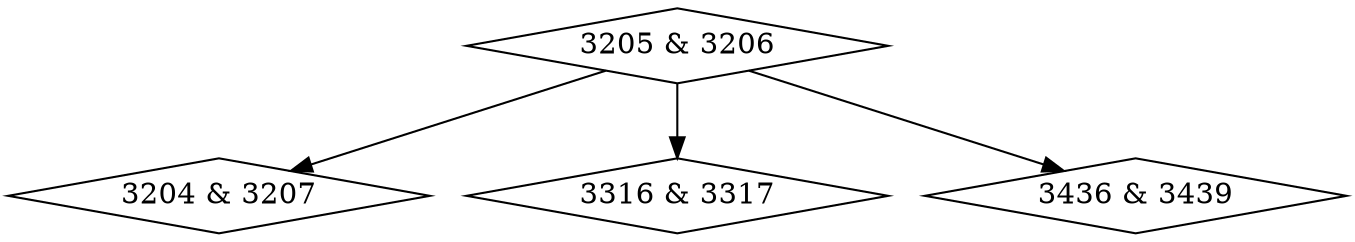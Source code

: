 digraph {
0 [label = "3204 & 3207", shape = diamond];
1 [label = "3205 & 3206", shape = diamond];
2 [label = "3316 & 3317", shape = diamond];
3 [label = "3436 & 3439", shape = diamond];
1->0;
1->2;
1->3;
}
